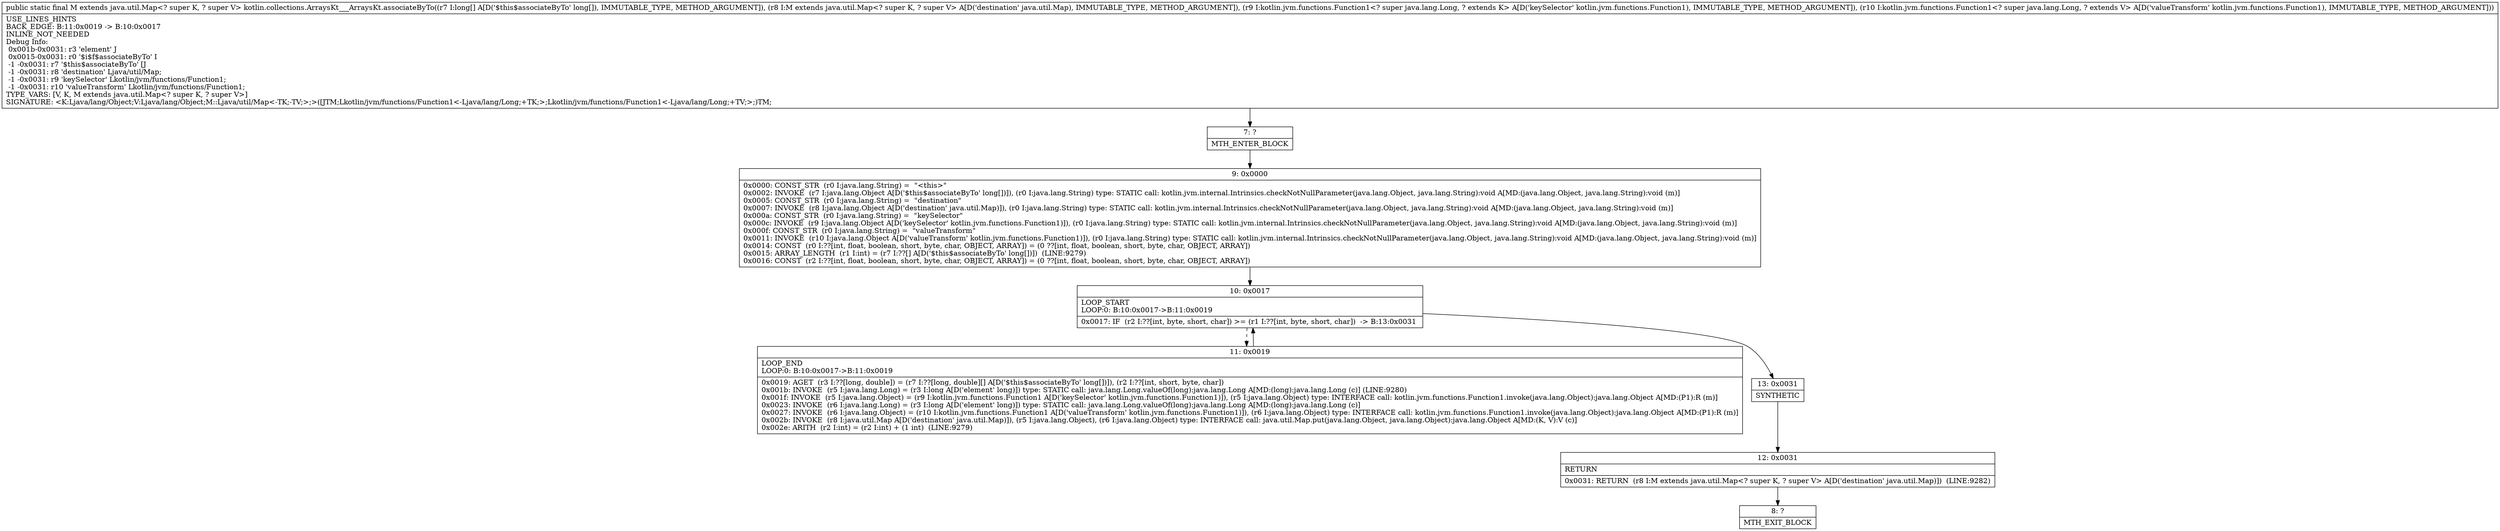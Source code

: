 digraph "CFG forkotlin.collections.ArraysKt___ArraysKt.associateByTo([JLjava\/util\/Map;Lkotlin\/jvm\/functions\/Function1;Lkotlin\/jvm\/functions\/Function1;)Ljava\/util\/Map;" {
Node_7 [shape=record,label="{7\:\ ?|MTH_ENTER_BLOCK\l}"];
Node_9 [shape=record,label="{9\:\ 0x0000|0x0000: CONST_STR  (r0 I:java.lang.String) =  \"\<this\>\" \l0x0002: INVOKE  (r7 I:java.lang.Object A[D('$this$associateByTo' long[])]), (r0 I:java.lang.String) type: STATIC call: kotlin.jvm.internal.Intrinsics.checkNotNullParameter(java.lang.Object, java.lang.String):void A[MD:(java.lang.Object, java.lang.String):void (m)]\l0x0005: CONST_STR  (r0 I:java.lang.String) =  \"destination\" \l0x0007: INVOKE  (r8 I:java.lang.Object A[D('destination' java.util.Map)]), (r0 I:java.lang.String) type: STATIC call: kotlin.jvm.internal.Intrinsics.checkNotNullParameter(java.lang.Object, java.lang.String):void A[MD:(java.lang.Object, java.lang.String):void (m)]\l0x000a: CONST_STR  (r0 I:java.lang.String) =  \"keySelector\" \l0x000c: INVOKE  (r9 I:java.lang.Object A[D('keySelector' kotlin.jvm.functions.Function1)]), (r0 I:java.lang.String) type: STATIC call: kotlin.jvm.internal.Intrinsics.checkNotNullParameter(java.lang.Object, java.lang.String):void A[MD:(java.lang.Object, java.lang.String):void (m)]\l0x000f: CONST_STR  (r0 I:java.lang.String) =  \"valueTransform\" \l0x0011: INVOKE  (r10 I:java.lang.Object A[D('valueTransform' kotlin.jvm.functions.Function1)]), (r0 I:java.lang.String) type: STATIC call: kotlin.jvm.internal.Intrinsics.checkNotNullParameter(java.lang.Object, java.lang.String):void A[MD:(java.lang.Object, java.lang.String):void (m)]\l0x0014: CONST  (r0 I:??[int, float, boolean, short, byte, char, OBJECT, ARRAY]) = (0 ??[int, float, boolean, short, byte, char, OBJECT, ARRAY]) \l0x0015: ARRAY_LENGTH  (r1 I:int) = (r7 I:??[] A[D('$this$associateByTo' long[])])  (LINE:9279)\l0x0016: CONST  (r2 I:??[int, float, boolean, short, byte, char, OBJECT, ARRAY]) = (0 ??[int, float, boolean, short, byte, char, OBJECT, ARRAY]) \l}"];
Node_10 [shape=record,label="{10\:\ 0x0017|LOOP_START\lLOOP:0: B:10:0x0017\-\>B:11:0x0019\l|0x0017: IF  (r2 I:??[int, byte, short, char]) \>= (r1 I:??[int, byte, short, char])  \-\> B:13:0x0031 \l}"];
Node_11 [shape=record,label="{11\:\ 0x0019|LOOP_END\lLOOP:0: B:10:0x0017\-\>B:11:0x0019\l|0x0019: AGET  (r3 I:??[long, double]) = (r7 I:??[long, double][] A[D('$this$associateByTo' long[])]), (r2 I:??[int, short, byte, char]) \l0x001b: INVOKE  (r5 I:java.lang.Long) = (r3 I:long A[D('element' long)]) type: STATIC call: java.lang.Long.valueOf(long):java.lang.Long A[MD:(long):java.lang.Long (c)] (LINE:9280)\l0x001f: INVOKE  (r5 I:java.lang.Object) = (r9 I:kotlin.jvm.functions.Function1 A[D('keySelector' kotlin.jvm.functions.Function1)]), (r5 I:java.lang.Object) type: INTERFACE call: kotlin.jvm.functions.Function1.invoke(java.lang.Object):java.lang.Object A[MD:(P1):R (m)]\l0x0023: INVOKE  (r6 I:java.lang.Long) = (r3 I:long A[D('element' long)]) type: STATIC call: java.lang.Long.valueOf(long):java.lang.Long A[MD:(long):java.lang.Long (c)]\l0x0027: INVOKE  (r6 I:java.lang.Object) = (r10 I:kotlin.jvm.functions.Function1 A[D('valueTransform' kotlin.jvm.functions.Function1)]), (r6 I:java.lang.Object) type: INTERFACE call: kotlin.jvm.functions.Function1.invoke(java.lang.Object):java.lang.Object A[MD:(P1):R (m)]\l0x002b: INVOKE  (r8 I:java.util.Map A[D('destination' java.util.Map)]), (r5 I:java.lang.Object), (r6 I:java.lang.Object) type: INTERFACE call: java.util.Map.put(java.lang.Object, java.lang.Object):java.lang.Object A[MD:(K, V):V (c)]\l0x002e: ARITH  (r2 I:int) = (r2 I:int) + (1 int)  (LINE:9279)\l}"];
Node_13 [shape=record,label="{13\:\ 0x0031|SYNTHETIC\l}"];
Node_12 [shape=record,label="{12\:\ 0x0031|RETURN\l|0x0031: RETURN  (r8 I:M extends java.util.Map\<? super K, ? super V\> A[D('destination' java.util.Map)])  (LINE:9282)\l}"];
Node_8 [shape=record,label="{8\:\ ?|MTH_EXIT_BLOCK\l}"];
MethodNode[shape=record,label="{public static final M extends java.util.Map\<? super K, ? super V\> kotlin.collections.ArraysKt___ArraysKt.associateByTo((r7 I:long[] A[D('$this$associateByTo' long[]), IMMUTABLE_TYPE, METHOD_ARGUMENT]), (r8 I:M extends java.util.Map\<? super K, ? super V\> A[D('destination' java.util.Map), IMMUTABLE_TYPE, METHOD_ARGUMENT]), (r9 I:kotlin.jvm.functions.Function1\<? super java.lang.Long, ? extends K\> A[D('keySelector' kotlin.jvm.functions.Function1), IMMUTABLE_TYPE, METHOD_ARGUMENT]), (r10 I:kotlin.jvm.functions.Function1\<? super java.lang.Long, ? extends V\> A[D('valueTransform' kotlin.jvm.functions.Function1), IMMUTABLE_TYPE, METHOD_ARGUMENT]))  | USE_LINES_HINTS\lBACK_EDGE: B:11:0x0019 \-\> B:10:0x0017\lINLINE_NOT_NEEDED\lDebug Info:\l  0x001b\-0x0031: r3 'element' J\l  0x0015\-0x0031: r0 '$i$f$associateByTo' I\l  \-1 \-0x0031: r7 '$this$associateByTo' [J\l  \-1 \-0x0031: r8 'destination' Ljava\/util\/Map;\l  \-1 \-0x0031: r9 'keySelector' Lkotlin\/jvm\/functions\/Function1;\l  \-1 \-0x0031: r10 'valueTransform' Lkotlin\/jvm\/functions\/Function1;\lTYPE_VARS: [V, K, M extends java.util.Map\<? super K, ? super V\>]\lSIGNATURE: \<K:Ljava\/lang\/Object;V:Ljava\/lang\/Object;M::Ljava\/util\/Map\<\-TK;\-TV;\>;\>([JTM;Lkotlin\/jvm\/functions\/Function1\<\-Ljava\/lang\/Long;+TK;\>;Lkotlin\/jvm\/functions\/Function1\<\-Ljava\/lang\/Long;+TV;\>;)TM;\l}"];
MethodNode -> Node_7;Node_7 -> Node_9;
Node_9 -> Node_10;
Node_10 -> Node_11[style=dashed];
Node_10 -> Node_13;
Node_11 -> Node_10;
Node_13 -> Node_12;
Node_12 -> Node_8;
}

